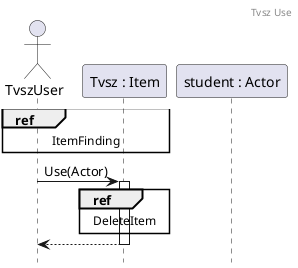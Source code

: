 @startuml TvszUse
header Tvsz Use
hide footbox

' might be vise to rename this xd
actor Actor_ as "TvszUser"
participant Item as "Tvsz : Item"
participant Actor as "student : Actor"
ref over Actor_, Item: ItemFinding

Actor_ -> Item++: Use(Actor)
ref over Item: DeleteItem
return

@enduml
